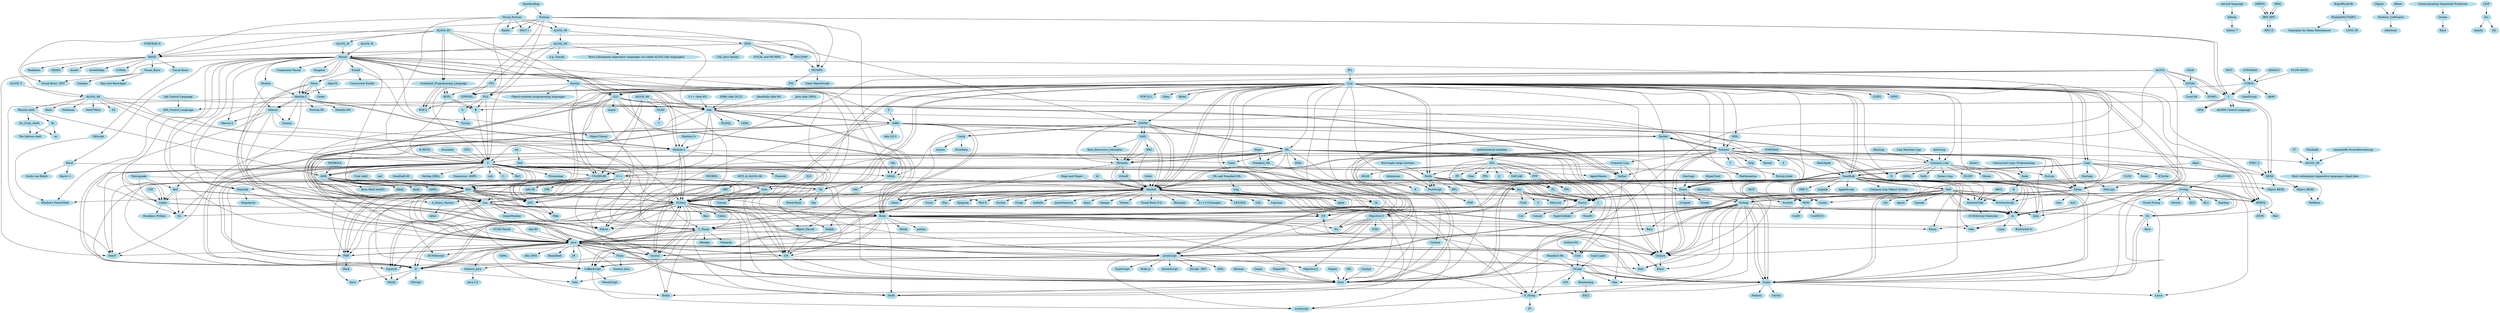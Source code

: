 
digraph unix {
	node [color=lightblue2, style=filled];
	"CPL" -> "BCPL"
	"CPL" -> "COWSEL"
	"A_Sharp_(Axiom)" -> "Aldor"
	"Self" -> "AmbientTalk"
	"Self" -> "Factor"
	"Self" -> "Io"
	"Self" -> "JavaScript"
	"Self" -> "MOO"
	"Self" -> "NewtonScript"
	"Self" -> "REBOL"
	"Self" -> "NewtonScript"
	"Self" -> "JavaScript"
	"Self" -> "Io"
	"Self" -> "Cel"
	"Self" -> "Agora"
	"Self" -> "Squeak"
	"Self" -> "Lisaac"
	"Self" -> "Lua"
	"Self" -> "Factor"
	"Self" -> "REBOL"
	"SAGE" -> "JOVIAL"
	"Fortran" -> "I"
	"Fortran" -> "ALGOL 58"
	"Fortran" -> "BASIC"
	"Fortran" -> "C"
	"Fortran" -> "PL/I"
	"Fortran" -> "PACT I"
	"Fortran" -> "MUMPS"
	"Fortran" -> "Ratfor"
	"Fortran" -> "I"
	"Fortran" -> "SISAL"
	"Lisp Machine Lisp" -> "Common_Lisp"
	"Object_REXX" -> "NetRexx"
	"Delphi" -> "C#"
	"Delphi" -> "Java"
	"natural language" -> "Inform"
	"Gofer" -> "Haskell"
	"VAL" -> "SISAL"
	"ALGOL_58" -> "Most subsequent imperative languages (Algol-like)"
	"IBM_RPG" -> "RPG II"
	"IBM_RPG" -> "RPG II"
	"FFP" -> "FL"
	"FFP" -> "FPr"
	"FFP" -> "J"
	"COBOL" -> "PL/I"
	"COBOL" -> "CobolScript"
	"COBOL" -> "ABAP"
	"COBOL" -> "I"
	"COBOL" -> "I"
	"Job Control Language" -> "400_Control_Language"
	"FORTRAN II" -> "BASIC"
	"ISWIM" -> "Haskell"
	"ISWIM" -> "SASL"
	"ISWIM" -> "Miranda"
	"ISWIM" -> "ML"
	"ISWIM" -> "Haskell"
	"ISWIM" -> "Clean"
	"ISWIM" -> "Lucid"
	"ISWIM" -> "Lucid"
	"ISWIM" -> "ML"
	"ISWIM" -> "SASL"
	"Visual_Fortran" -> "ALGOL 58"
	"Visual_Fortran" -> "BASIC"
	"Visual_Fortran" -> "C"
	"Visual_Fortran" -> "PL/I"
	"Visual_Fortran" -> "PACT I"
	"Visual_Fortran" -> "MUMPS"
	"Visual_Fortran" -> "Ratfor"
	"InterLisp" -> "Common_Lisp"
	"ALGOL 68" -> "Ada"
	"ALGOL 68" -> "C"
	"ALGOL 68" -> "C%2B%2B"
	"ALGOL 68" -> "ELAN"
	"ALGOL 68" -> "Python"
	"SNOBOL" -> "Icon"
	"SNOBOL" -> "Lua"
	"Sather164" -> "Cool"
	"Modula-3" -> "C_Sharp"
	"Modula-3" -> "Java"
	"Modula-3" -> "Java"
	"Modula-3" -> "Python"
	"Modula-3" -> "Caml"
	"Modula-3" -> "C#"
	"Modula-3" -> "Python"
	"Modula-2" -> "Modula-3"
	"Modula-2" -> "Oberon"
	"Modula-2" -> "Ada"
	"Modula-2" -> "Fortran 90"
	"Modula-2" -> "Lua"
	"Modula-2" -> "Seed7"
	"Modula-2" -> "Zonnon"
	"Modula-2" -> "Modula-GM"
	"Modula-2" -> "Modula-3"
	"Modula-2" -> "Oberon"
	"400_Control_Language" -> "Windows PowerShell"
	"AIMACO" -> "COBOL"
	"Rust" -> "Swift"
	"AmbientTalk" -> "ECMAScript Harmony"
	"k" -> "Turing"
	"Begriffsschrift" -> "Plankalk%C3%BCl"
	"Hope and Hope+" -> "Haskell"
	"Clipper" -> "Harbour_(software)"
	"HyperCard" -> "Etoys"
	"Plankalkl" -> "ALGOL_58"
	"FL" -> "J"
	"FL" -> "J"
	"MDL" -> "Scheme"
	"Standard_ML" -> "Rust"
	"MacLisp" -> "Common_Lisp"
	"JavaScript" -> "CoffeeScript"
	"JavaScript" -> "ActionScript"
	"JavaScript" -> "CoffeeScript"
	"JavaScript" -> "Dart"
	"JavaScript" -> "JScript .NET"
	"JavaScript" -> "Objective-J"
	"JavaScript" -> "QML"
	"JavaScript" -> "TypeScript"
	"JavaScript" -> "Node.js"
	"JavaScript" -> "LiveScript"
	"JavaScript" -> "Squirrel"
	"Occam" -> "Ease"
	"AgentSheets" -> "Etoys"
	"Inform" -> "Inform 7"
	"Es_(Unix_shell)" -> "es"
	"Es_(Unix_shell)" -> "The Inferno shell."
	"F#" -> "C_Sharp"
	"ALGOL 60" -> "ALGOL_68"
	"ALGOL 60" -> "ALGOL_W"
	"ALGOL 60" -> "BASIC"
	"ALGOL 60" -> "CLU"
	"ALGOL 60" -> "Combined_Programming_Language"
	"ALGOL 60" -> "Combined_Programming_Language"
	"ALGOL 60" -> "ISWIM"
	"ALGOL 60" -> "Simula"
	"Smalltalk" -> "AmbientTalk"
	"Smalltalk" -> "Delphi"
	"Smalltalk" -> "Emerald"
	"Smalltalk" -> "Etoys"
	"Smalltalk" -> "Groovy"
	"Smalltalk" -> "Io"
	"Smalltalk" -> "Java"
	"Smalltalk" -> "MOO"
	"Smalltalk" -> "Object_REXX"
	"Smalltalk" -> "Object_Pascal"
	"Smalltalk" -> "Objective-C"
	"Smalltalk" -> "Ruby"
	"Smalltalk" -> "Scala"
	"Smalltalk" -> "Self"
	"Smalltalk" -> "Objective-C"
	"Smalltalk" -> "Self"
	"Smalltalk" -> "Object REXX"
	"Smalltalk" -> "Java"
	"Smalltalk" -> "PHP 5"
	"Smalltalk" -> "Logtalk"
	"Smalltalk" -> "Dylan"
	"Smalltalk" -> "AppleScript"
	"Smalltalk" -> "Lisaac"
	"Smalltalk" -> "NewtonScript"
	"Smalltalk" -> "Lasso"
	"Smalltalk" -> "Python"
	"Smalltalk" -> "Ruby"
	"Smalltalk" -> "Groovy"
	"Smalltalk" -> "Scala"
	"Smalltalk" -> "Perl 6"
	"Smalltalk" -> "Common Lisp Object System"
	"Smalltalk" -> "Falcon"
	"Smalltalk" -> "Io"
	"Smalltalk" -> "Ioke"
	"Smalltalk" -> "Fancy"
	"Smalltalk" -> "Dart"
	"CLOS" -> "Dylan"
	"Erlang" -> "Clojure"
	"Erlang" -> "F#"
	"Erlang" -> "Clojure"
	"Erlang" -> "Rust"
	"Erlang" -> "Scala"
	"Erlang" -> "Opa"
	"Erlang" -> "Reia"
	"Erlang" -> "Elixir"
	"Erlang" -> "Dart"
	"Erlang" -> "F_Sharp"
	"Erlang" -> "Oz"
	"Erlang" -> "Rust"
	"Erlang" -> "Scala"
	"Pizza" -> "Generic_Java"
	"Pizza" -> "Generic Java"
	"Pizza" -> "Scala"
	"Pizza" -> "Scala"
	"ALGOL_68" -> "C"
	"ALGOL_68" -> "C++"
	"ALGOL_68" -> "Bourne shell"
	"ALGOL_68" -> "Bash"
	"ALGOL_68" -> "Steelman"
	"ALGOL_68" -> "Ada"
	"ALGOL_68" -> "Python"
	"ALGOL_68" -> "Seed7Mary"
	"ALGOL_68" -> "S3"
	"Oberon" -> "Java"
	"Oberon" -> "Modula-3"
	"Oberon" -> "Oberon-2"
	"Oberon" -> "Zonnon"
	"Oberon" -> "Go"
	"Sather" -> "Rust"
	"Sather" -> "Cool"
	"Sather" -> "Rust"
	"ALGOL_60" -> "Most subsequent imperative languages (so-called ALGOL-like languages)"
	"ALGOL_60" -> "e.g. Simula"
	"ALGOL_60" -> "CPL"
	"ALGOL_60" -> "Pascal"
	"ALGOL_60" -> "Ada"
	"ALGOL_60" -> "C"
	"EuLisp" -> "Dylan"
	"Miranda" -> "Haskell"
	"Miranda" -> "Clean"
	"Miranda" -> "Haskell"
	"Miranda" -> "Orwell"
	"Kent_Recursive_Calculator" -> "Miranda"
	"Dylan" -> "Goo"
	"Dylan" -> "Lasso"
	"Dylan" -> "Python"
	"Dylan" -> "Ruby"
	"Dylan" -> "NewtonScript"
	"Dylan" -> "Python"
	"Dylan" -> "Ruby"
	"Lisp" -> "CLU"
	"Lisp" -> "Common_Lisp"
	"Lisp" -> "COWSEL"
	"Lisp" -> "Factor"
	"Lisp" -> "Forth"
	"Lisp" -> "Haskell"
	"Lisp" -> "Io"
	"Lisp" -> "ISWIM"
	"Lisp" -> "CLIPS"
	"Lisp" -> "CLU"
	"Lisp" -> "COWSEL"
	"Lisp" -> "Dylan"
	"Lisp" -> "Falcon"
	"Lisp" -> "Forth"
	"Lisp" -> "Haskell"
	"Lisp" -> "Io"
	"Lisp" -> "Ioke"
	"Lisp" -> "JavaScript"
	"Lisp" -> "Julia"
	"Lisp" -> "Logo"
	"Lisp" -> "Lua"
	"Lisp" -> "Mathematica"
	"Lisp" -> "MDL"
	"Lisp" -> "ML"
	"Lisp" -> "Nu"
	"Lisp" -> "OPS5"
	"Lisp" -> "Perl"
	"Lisp" -> "POP-2/11"
	"Lisp" -> "Python"
	"Lisp" -> "Qi"
	"Lisp" -> "R"
	"Lisp" -> "Shen"
	"Lisp" -> "Rebol"
	"Lisp" -> "Racket"
	"Lisp" -> "Ruby"
	"Lisp" -> "Smalltalk"
	"Lisp" -> "Tcl"
	"Lisp" -> "Logo"
	"Lisp" -> "LPC"
	"Lisp" -> "MOO"
	"Lisp" -> "Oz"
	"Lisp" -> "Perl"
	"Lisp" -> "PostScript"
	"Lisp" -> "Python"
	"Lisp" -> "REBOL"
	"Lisp" -> "Ruby"
	"Lisp" -> "Scala"
	"Lisp" -> "Scheme"
	"Lisp" -> "Smalltalk"
	"Lisp" -> "Tcl"
	"Harbour_(software)" -> "xHarbour"
	"Orwell" -> "Haskell"
	"Orwell" -> "Haskell"
	"FLOW-MATIC" -> "COBOL"
	"Plankalk%C3%BCl" -> "Superplan by Heinz Rutishauser"
	"Plankalk%C3%BCl" -> "LGOL 58"
	"Haskell" -> "A_Sharp_(Axiom)"
	"Haskell" -> "C_Sharp"
	"Haskell" -> "Clojure"
	"Haskell" -> "CoffeeScript"
	"Haskell" -> "F_Sharp"
	"Haskell" -> "Agda"
	"Haskell" -> "Bluespec"
	"Haskell" -> "C++11/Concepts"
	"Haskell" -> "C#/LINQ"
	"Haskell" -> "CAL"
	"Haskell" -> "Cayenne"
	"Haskell" -> "Clean"
	"Haskell" -> "Clojure"
	"Haskell" -> "CoffeeScript"
	"Haskell" -> "Curry"
	"Haskell" -> "Elm"
	"Haskell" -> "Epigram"
	"Haskell" -> "Escher"
	"Haskell" -> "F#"
	"Haskell" -> "Frege"
	"Haskell" -> "Isabelle"
	"Haskell" -> "Java/Generics"
	"Haskell" -> "Kaya"
	"Haskell" -> "LiveScript"
	"Haskell" -> "Mercury"
	"Haskell" -> "Omega"
	"Haskell" -> "Perl 6"
	"Haskell" -> "Python"
	"Haskell" -> "Qi"
	"Haskell" -> "Scala"
	"Haskell" -> "Swift"
	"Haskell" -> "Timber"
	"Haskell" -> "Visual Basic 9.0"
	"Haskell" -> "Python"
	"Haskell" -> "Rust"
	"Haskell" -> "Scala"
	"Euclid" -> "Mesa"
	"Euclid" -> "Concurrent Euclid"
	"Euclid" -> "Turing"
	"C++ (Ada 95)" -> "Ada"
	"Rc" -> "es"
	"Rc" -> "The Inferno shell."
	"Unix shell" -> "Perl"
	"StarLogo" -> "Etoys"
	"Speedcoding" -> "Fortran"
	"Speedcoding" -> "Visual_Fortran"
	"Emerald" -> "Java"
	"Emerald" -> "Singularity"
	"F_Sharp" -> "F*"
	"F_Sharp" -> "LiveScript"
	"Eiffel (Ada 2012)" -> "Ada"
	"UCSD Pascal" -> "Java"
	"FARGO" -> "IBM_RPG"
	"FARGO" -> "IBM_RPG"
	"LPC" -> "Pike"
	"IPL" -> "Lisp"
	"APL" -> "A%2B"
	"APL" -> "J"
	"APL" -> "K"
	"APL" -> "Mathematica"
	"APL" -> "MATLAB"
	"APL" -> "Nial"
	"APL" -> "PPL"
	"APL" -> "Q"
	"APL" -> "FFP"
	"APL" -> "Forth"
	"APL" -> "FP"
	"APL" -> "J"
	"PLANNER" -> "Prolog"
	"equentielle Formelbersetzung" -> "ALGOL_58"
	"Lua" -> "Io"
	"Lua" -> "Io"
	"Lua" -> "GameMonkey"
	"Lua" -> "Squirrel"
	"Lua" -> "Falcon"
	"Lua" -> "MiniD"
	"Lua" -> "Ruby"
	"Lua" -> "Squirrel"
	"ABC" -> "Python"
	"ABC" -> "Python"
	"Generic_Java" -> "Java 5.0"
	"Factor" -> "Cat"
	"Factor" -> "Concat"
	"Cyclone" -> "Rust"
	"Generic Java" -> "Java"
	"Joy" -> "Factor"
	"Joy" -> "Factor"
	"Joy" -> "Cat"
	"Joy" -> "V"
	"Joy" -> "Trith"
	"Joule" -> "E"
	"Cool" -> "OCaml"
	"VBScript" -> "Windows PowerShell"
	"CSP" -> "Limbo"
	"SmallTalk" -> "Erlang"
	"Z" -> "Eiffel"
	"Smalltalk (Ada 95)" -> "Ada"
	"MUF" -> "MOO"
	"Id" -> "Haskell"
	"Napier" -> "Rust"
	"SASL" -> "Haskell"
	"SASL" -> "Kent_Recursive_Calculator"
	"SASL" -> "Miranda"
	"SASL" -> "KRC"
	"SASL" -> "Miranda"
	"SASL" -> "Haskell"
	"Mesa" -> "Java"
	"Mesa" -> "Java"
	"Mesa" -> "Modula-2"
	"Mesa" -> "Cedar"
	"Mesa" -> "Modula-2"
	"B" -> "C"
	"SNOBOL4" -> "AWK"
	"C_Sharp" -> "D"
	"C_Sharp" -> "Dart"
	"C_Sharp" -> "F#"
	"C_Sharp" -> "Java"
	"C_Sharp" -> "Kotlin"
	"C_Sharp" -> "Monkey"
	"C_Sharp" -> "Nemerle"
	"C_Sharp" -> "Swift"
	"C_Sharp" -> "Vala"
	"CLU" -> "C%2B%2B"
	"CLU" -> "Ada"
	"CLU" -> "Argus"
	"CLU" -> "Lua"
	"CLU" -> "Ruby"
	"CLU" -> "Sather"
	"CLU" -> "Swift"
	"CLU" -> "Lua"
	"CLU" -> "Ruby"
	"CLU" -> "Sather"
	"Algol" -> "MOO"
	"Algol" -> "REXX"
	"LISP" -> "Arc"
	"Ada 83" -> "Java"
	"Sed" -> "Chomski"
	"Sed" -> "Perl"
	"Sed" -> "AWK"
	"Algol-W" -> "Modula-2"
	"BASIC" -> "COMAL"
	"BASIC" -> "Visual Basic"
	"BASIC" -> "Visual Basic .NET"
	"BASIC" -> "Realbasic"
	"BASIC" -> "GRASS"
	"BASIC" -> "AutoIt"
	"BASIC" -> "AutoHotkey"
	"BASIC" -> "Visual_Basic"
	"SL5" -> "Icon"
	"ALGOL 58" -> "ALGOL_60"
	"ALGOL 58" -> "JOSS"
	"Groovy" -> "Kotlin"
	"C++" -> "C_Sharp"
	"C++" -> "D"
	"C++" -> "Java"
	"C++" -> "LPC"
	"C++" -> "Lua"
	"C++" -> "Perl"
	"C++" -> "PHP"
	"C++" -> "Python"
	"C++" -> "Ruby"
	"C++" -> "Rust"
	"C++" -> "Squirrel"
	"Modula" -> "Lua"
	"Modula" -> "Modula-2"
	"ML and Standard ML" -> "Coq"
	"ML and Standard ML" -> "Haskell"
	"Racket" -> "Scheme"
	"Racket" -> "Rust"
	"Racket" -> "Clojure"
	"Racket" -> "Rust"
	"Scheme" -> "AmbientTalk"
	"Scheme" -> "Clojure"
	"Scheme" -> "Common_Lisp"
	"Scheme" -> "Dylan"
	"Scheme" -> "Haskell"
	"Scheme" -> "JavaScript"
	"Scheme" -> "Joy"
	"Scheme" -> "Lua"
	"Scheme" -> "MOO"
	"Scheme" -> "Racket"
	"Scheme" -> "Sather"
	"Scheme" -> "Scala"
	"Scheme" -> "Clojure"
	"Scheme" -> "Common Lisp"
	"Scheme" -> "Dylan"
	"Scheme" -> "EuLisp"
	"Scheme" -> "Haskell"
	"Scheme" -> "Hop"
	"Scheme" -> "JavaScript"
	"Scheme" -> "Julia"
	"Scheme" -> "Kernel"
	"Scheme" -> "Lua"
	"Scheme" -> "R"
	"Scheme" -> "S"
	"Scheme" -> "Racket"
	"Scheme" -> "Ruby"
	"Scheme" -> "T"
	"FACT" -> "COBOL"
	"ALGOL_W" -> "Pascal"
	"Caml Light" -> "OCaml"
	"Actors" -> "Joule"
	"Boomerang" -> "XSLT"
	"Eiffel" -> "C_Sharp"
	"Eiffel" -> "D"
	"Eiffel" -> "Ada 2012"
	"Eiffel" -> "C#"
	"Eiffel" -> "D"
	"Eiffel" -> "Java"
	"Eiffel" -> "Lisaac"
	"Eiffel" -> "Racket"
	"Eiffel" -> "Ruby"
	"Eiffel" -> "Sather"
	"Eiffel" -> "Scala"
	"Eiffel" -> "Java"
	"Eiffel" -> "Racket"
	"Eiffel" -> "Ruby"
	"Eiffel" -> "Sather"
	"Eiffel" -> "Scala"
	"AWK" -> "Tcl"
	"AWK" -> "AMPL"
	"AWK" -> "Perl"
	"AWK" -> "Korn Shell (ksh93"
	"AWK" -> "dtksh"
	"AWK" -> "tksh)"
	"AWK" -> "Lua"
	"AWK" -> "Perl"
	"AWK" -> "Tcl"
	"Act1" -> "Io"
	"Objective-C" -> "Groovy"
	"Objective-C" -> "Java"
	"Objective-C" -> "Java"
	"Objective-C" -> "Nu"
	"Objective-C" -> "Objective-J"
	"Objective-C" -> "TOM"
	"Objective-C" -> "Swift"
	"Communicating Sequential Processes" -> "Occam"
	"PL/I" -> "B"
	"PL/I" -> "C"
	"PL/I" -> "400_Control_Language"
	"PL/I" -> "REXX"
	"PL/I" -> "k"
	"B (BCPL" -> "C"
	"Common_Lisp" -> "Clojure"
	"Common_Lisp" -> "Dylan"
	"Common_Lisp" -> "Emacs Lisp"
	"Common_Lisp" -> "EuLisp"
	"Common_Lisp" -> "ISLISP"
	"Common_Lisp" -> "Julia"
	"Common_Lisp" -> "Moose"
	"Common_Lisp" -> "R"
	"Common_Lisp" -> "SKILL"
	"Common_Lisp" -> "SubL"
	"NIL" -> "Rust"
	"Interpress" -> "PostScript"
	"Visual Basic" -> "VBScript"
	"PHP" -> "Hack"
	"A%2B" -> "K"
	"sed" -> "Perl"
	"CoffeeScript" -> "MoonScript"
	"CoffeeScript" -> "LiveScript"
	"Combined_Programming_Language" -> "BCPL"
	"Combined_Programming_Language" -> "POP-2"
	"Combined_Programming_Language" -> "BCPL"
	"Combined_Programming_Language" -> "POP-2"
	"C" -> "Alef"
	"C" -> "AWK"
	"C" -> "Numerous: AMPL"
	"C" -> "AWK"
	"C" -> "csh"
	"C" -> "C++"
	"C" -> "C--"
	"C" -> "C#"
	"C" -> "Objective-C"
	"C" -> "BitC"
	"C" -> "D"
	"C" -> "Go"
	"C" -> "Rust"
	"C" -> "Java"
	"C" -> "JavaScript"
	"C" -> "Limbo"
	"C" -> "LPC"
	"C" -> "Perl"
	"C" -> "PHP"
	"C" -> "Pike"
	"C" -> "Processing"
	"C" -> "Seed7"
	"C" -> "Verilog (HDL)"
	"C" -> "C%2B%2B"
	"C" -> "C_Sharp"
	"C" -> "D"
	"C" -> "JavaScript"
	"C" -> "Joy"
	"C" -> "Limbo"
	"C" -> "LPC"
	"C" -> "MOO"
	"C" -> "Objective-C"
	"C" -> "Perl"
	"C" -> "PHP"
	"C" -> "Python"
	"C" -> "SISAL"
	"TELCOMP" -> "MUMPS"
	"Object_Pascal" -> "C#"
	"Object_Pascal" -> "Java"
	"REBOL" -> "JSON"
	"REBOL" -> "Red"
	"9PAC" -> "IBM_RPG"
	"9PAC" -> "IBM_RPG"
	"SETL & ALGOL 68" -> "ABC"
	"Karel" -> "Karel++"
	"Karel" -> "AgentSheets"
	"Karel" -> "Guido van Robot"
	"YAML" -> "CoffeeScript"
	"Tcl" -> "PHP"
	"Tcl" -> "PowerShell"
	"Tcl" -> "Tea"
	"MOO" -> "CoolMUD"
	"MOO" -> "ColdC"
	"dBase" -> "Harbour_(software)"
	"Logo" -> "Etoys"
	"Logo" -> "Smalltalk"
	"Logo" -> "Etoys"
	"Logo" -> "Scratch"
	"Logo" -> "NetLogo"
	"Logo" -> "KTurtle"
	"Logo" -> "REBOL"
	"Logo" -> "Boxer"
	"Logo" -> "REBOL"
	"Logo" -> "Smalltalk"
	"Logo" -> "Starlogo"
	"ABCL" -> "AmbientTalk"
	"REXX" -> "Object_REXX"
	"REXX" -> "NetRexx"
	"REXX" -> "Object REXX"
	"Assembly" -> "C"
	"C#" -> "D"
	"C#" -> "F_Sharp"
	"C#" -> "Java"
	"C#" -> "Rust"
	"Object Pascal" -> "C_Sharp"
	"COWSEL" -> "POP-2"
	"MUMPS" -> "PSL"
	"MUMPS" -> "Cach ObjectScript"
	"KRC" -> "Haskell"
	"KRC" -> "Miranda"
	"ALGOL W" -> "Pascal"
	"ALGOL Y" -> "ALGOL_68"
	"OCaml" -> "Boomerang"
	"OCaml" -> "F_Sharp"
	"OCaml" -> "F#"
	"OCaml" -> "Scala"
	"OCaml" -> "ATS"
	"OCaml" -> "Opa"
	"OCaml" -> "Rust"
	"OCaml" -> "Scala"
	"C%2B%2B" -> "Perl"
	"C%2B%2B" -> "LPC"
	"C%2B%2B" -> "Lua"
	"C%2B%2B" -> "Pike"
	"C%2B%2B" -> "Ada 95"
	"C%2B%2B" -> "Java"
	"C%2B%2B" -> "PHP"
	"C%2B%2B" -> "D"
	"C%2B%2B" -> "C99"
	"C%2B%2B" -> "C#"
	"C%2B%2B" -> "Falcon"
	"C%2B%2B" -> "Seed7"
	"ML" -> "C%2B%2B"
	"ML" -> "C_Sharp"
	"ML" -> "Caml"
	"ML" -> "Clojure"
	"ML" -> "Cool"
	"ML" -> "F_Sharp"
	"ML" -> "Miranda"
	"ML" -> "Miranda"
	"ML" -> "Haskell"
	"ML" -> "Cyclone"
	"ML" -> "C++"
	"ML" -> "F#"
	"ML" -> "Clojure"
	"ML" -> "Felix"
	"ML" -> "Opa"
	"ML" -> "Erlang"
	"ML" -> "Scala"
	"ML" -> "Standard_ML"
	"Hope" -> "Miranda"
	"Hope" -> "Standard_ML"
	"Squirrel" -> "MiniD"
	"Python" -> "CoffeeScript"
	"Python" -> "D"
	"Python" -> "F_Sharp"
	"Python" -> "Groovy"
	"Python" -> "Io"
	"Python" -> "JavaScript"
	"Python" -> "Boo"
	"Python" -> "Cobra"
	"Python" -> "D"
	"Python" -> "F#"
	"Python" -> "Falcon"
	"Python" -> "Go"
	"Python" -> "Groovy"
	"Python" -> "JavaScript"
	"Python" -> "Julia"
	"Python" -> "Ruby"
	"Python" -> "Swift"
	"Python" -> "Ruby"
	"Python" -> "Squirrel"
	"Camlp4" -> "Rust"
	"Coq" -> "Agda"
	"Concurrent Logic Programming" -> "Joule"
	"I" -> "SP/k"
	"I" -> "B"
	"I" -> "REXX"
	"I" -> "AS/400 Control Language"
	"I" -> "SP/k"
	"I" -> "B"
	"I" -> "REXX"
	"I" -> "AS/400 Control Language"
	"IT" -> "ALGOL_58"
	"SISAL" -> "Haskell"
	"SISAL" -> "SAC"
	"Clean" -> "Haskell"
	"Io" -> "Ioke"
	"Io" -> "Restricted Io"
	"Io" -> "Fancy"
	"Io" -> "Luna"
	"Lucid" -> "SISAL"
	"Lucid" -> "PureData"
	"Lucid" -> "Lustre"
	"T" -> "EuLisp Joule"
	"FP" -> "FL"
	"FP" -> "FL"
	"FP" -> "FPr"
	"FP" -> "J"
	"FP" -> "Haskell"
	"FP" -> "J"
	"FP" -> "Joy"
	"Smalltalk 80" -> "Perl"
	"JOSS" -> "BASIC"
	"JOSS" -> "BASIC"
	"JOSS" -> "TELCOMP"
	"JOSS" -> "CAL (Joss family)"
	"JOSS" -> "FOCAL and MUMPS"
	"JOSS" -> "MUMPS"
	"JOSS" -> "TELCOMP"
	"Hermes" -> "Rust"
	"Icon" -> "C_Sharp"
	"Icon" -> "Unicon"
	"Icon" -> "Python"
	"Icon" -> "Python"
	"D" -> "MiniD"
	"D" -> "DScript"
	"D" -> "Vala"
	"D" -> "Qore"
	"Standard ML" -> "OCaml"
	"Standard ML" -> "Rust"
	"Standard ML" -> "Scala"
	"Oz" -> "Alice"
	"Oz" -> "Scala"
	"Oz" -> "Scala"
	"Caml" -> "F#"
	"NewtonScript" -> "Io"
	"NewtonScript" -> "Io"
	"Sketchpad" -> "Smalltalk"
	"Arc" -> "Anarki"
	"Arc" -> "HL"
	"Java" -> "C_Sharp"
	"Java" -> "Clojure"
	"Java" -> "Cool"
	"Java" -> "D"
	"Java" -> "Generic_Java"
	"Java" -> "Groovy"
	"Java" -> "Ada 2005"
	"Java" -> "BeanShell"
	"Java" -> "C#"
	"Java" -> "Clojure"
	"Java" -> "D"
	"Java" -> "ECMAScript"
	"Java" -> "Groovy"
	"Java" -> "J#"
	"Java" -> "JavaScript"
	"Java" -> "Kotlin"
	"Java" -> "PHP"
	"Java" -> "Python"
	"Java" -> "Scala"
	"Java" -> "Seed7"
	"Java" -> "Vala"
	"Java" -> "JavaScript"
	"Java" -> "PHP"
	"Java" -> "Pizza"
	"Java" -> "Python"
	"Java" -> "Scala"
	"Scala" -> "F_Sharp"
	"Scala" -> "Fantom"
	"Scala" -> "Ceylon"
	"Scala" -> "Lasso"
	"Scala" -> "Kotlin"
	"PostScript" -> "PDF"
	"Burroughs large systems" -> "Forth"
	"Forth" -> "Factor"
	"Forth" -> "Factor"
	"Forth" -> "PostScript"
	"Forth" -> "RPL"
	"Forth" -> "REBOL"
	"Forth" -> "PostScript"
	"Forth" -> "REBOL"
	"Etoys" -> "Tweak"
	"Etoys" -> "Croquet"
	"Etoys" -> "Scratch"
	"Limbo" -> "Stackless Python"
	"Limbo" -> "Go"
	"Limbo" -> "Rust"
	"Limbo" -> "Rust"
	"Modula-2+" -> "Modula-3"
	"Ruby" -> "Clojure"
	"Ruby" -> "CoffeeScript"
	"Ruby" -> "D"
	"Ruby" -> "Groovy"
	"Ruby" -> "D"
	"Ruby" -> "Elixir"
	"Ruby" -> "Falcon"
	"Ruby" -> "Fancy"
	"Ruby" -> "Groovy"
	"Ruby" -> "Ioke"
	"Ruby" -> "Mirah"
	"Ruby" -> "Nu"
	"Ruby" -> "potion"
	"Ruby" -> "Reia"
	"Ruby" -> "Swift"
	"Ruby" -> "Rust"
	"COMTRAN" -> "COBOL"
	"Ocaml" -> "Rust"
	"Clojure" -> "Elixir"
	"Prolog" -> "Clojure"
	"Prolog" -> "Erlang"
	"Prolog" -> "Oz"
	"Prolog" -> "Visual Prolog"
	"Prolog" -> "Mercury"
	"Prolog" -> "Oz"
	"Prolog" -> "Erlang"
	"Prolog" -> "Strand"
	"Prolog" -> "KL0"
	"Prolog" -> "KL1"
	"Prolog" -> "Datalog"
	"Newsqueak" -> "Alef"
	"Newsqueak" -> "Limbo"
	"Newsqueak" -> "Rust"
	"Starlogo" -> "NetLogo"
	"Starlogo" -> "Etoys"
	"Bourne shell" -> "AWK"
	"Bourne shell" -> "Es_(Unix_shell)"
	"Bourne shell" -> "Rc"
	"EXEC 2" -> "REXX"
	"Ada" -> "C++"
	"Ada" -> "Eiffel"
	"Ada" -> "PL/SQL"
	"Ada" -> "VHDL"
	"Ada" -> "Ruby"
	"Ada" -> "Java"
	"Ada" -> "Seed7"
	"Ada" -> "C%2B%2B"
	"Ada" -> "Eiffel"
	"Ada" -> "MOO"
	"Ada" -> "Ruby"
	"ed" -> "Sed"
	"Java (Ada 2005)" -> "Ada"
	"J" -> "NumPy"
	"J" -> "SuperCollider"
	"Napier88" -> "Rust"
	"ALGOL" -> "Dylan"
	"ALGOL" -> "I"
	"ALGOL" -> "Icon"
	"ALGOL" -> "JOVIAL"
	"ALGOL" -> "Mesa"
	"ALGOL" -> "Modula-3"
	"ALGOL" -> "I"
	"ALGOL" -> "Scheme"
	"Perl" -> "CoffeeScript"
	"Perl" -> "Groovy"
	"Perl" -> "LPC"
	"Perl" -> "Python"
	"Perl" -> "PHP"
	"Perl" -> "Ruby"
	"Perl" -> "ECMAScript"
	"Perl" -> "LPC"
	"Perl" -> "Windows PowerShell"
	"Perl" -> "JavaScript"
	"Perl" -> "Falcon"
	"Perl" -> "Perl 6"
	"Perl" -> "Qore"
	"Perl" -> "PHP"
	"Perl" -> "Python"
	"Perl" -> "Ruby"
	"Pascal" -> "A_Sharp_(Axiom)"
	"Pascal" -> "Ada"
	"Pascal" -> "Cool"
	"Pascal" -> "Delphi"
	"Pascal" -> "Emerald"
	"Pascal" -> "Euclid"
	"Pascal" -> "Karel"
	"Pascal" -> "Limbo"
	"Pascal" -> "Modula-2"
	"Pascal" -> "Modula-3"
	"Pascal" -> "Object_Pascal"
	"Pascal" -> "Ada"
	"Pascal" -> "Component Pascal"
	"Pascal" -> "Java"
	"Pascal" -> "Modula"
	"Pascal" -> "Modula-2"
	"Pascal" -> "Modula-3"
	"Pascal" -> "Oberon"
	"Pascal" -> "Oberon-2"
	"Pascal" -> "Object Pascal"
	"Pascal" -> "Oxygene"
	"Pascal" -> "Seed7"
	"Pascal" -> "Perl"
	"Pascal" -> "SISAL"
	"Visual_Basic" -> "Visual Basic .NET"
	"Visual_Basic" -> "Gambas"
	"Visual_Basic" -> "Xojo and Basic4ppc"
	"ELAN" -> "?"
	"Common Lisp" -> "Clojure"
	"Common Lisp" -> "Rust"
	"Common Lisp" -> "Sather"
	"mathematical notation" -> "APL"
	"Simula" -> "C%2B%2B"
	"Simula" -> "CLU"
	"Simula" -> "Eiffel"
	"Simula" -> "Emerald"
	"Simula" -> "Object-oriented programming languages"
	"Simula" -> "Smalltalk"
	"E" -> "AmbientTalk"
	"FORTRAN" -> "ALGOL_58"
	"FORTRAN" -> "C"
	"Alef" -> "Limbo"
	"Alef" -> "Rust"
	"Alef" -> "Go"
	"Alef" -> "Limbo"
	"Alef" -> "Rust"
	"JOVIAL" -> "Coral 66"
	"JOVIAL" -> "SYMPL"
	"CPL)" -> "C"
	"BCPL" -> "B"
	"BCPL" -> "B"
	"BCPL" -> "C"
}